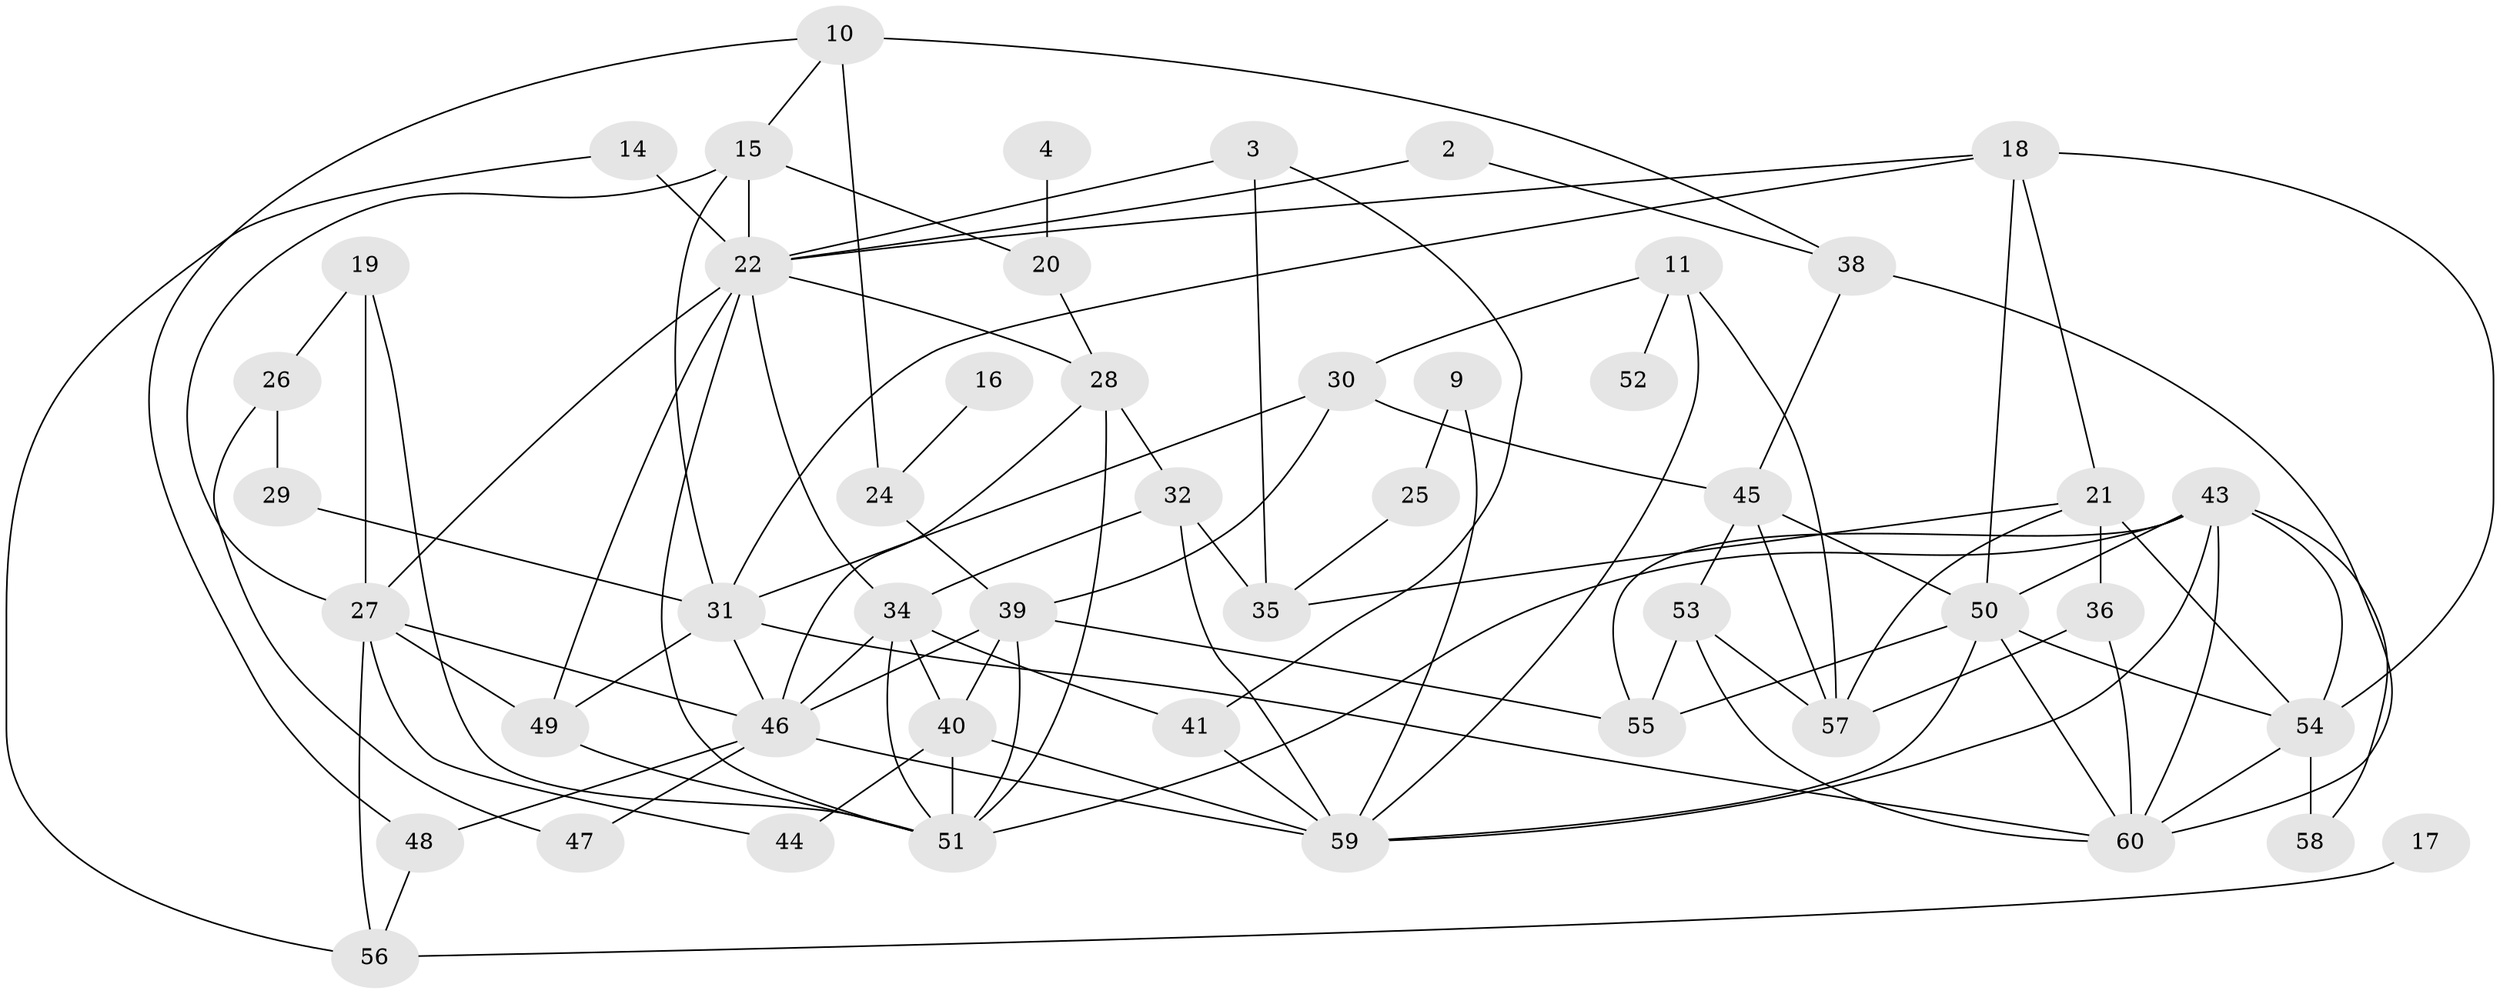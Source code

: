 // original degree distribution, {0: 0.0738255033557047, 3: 0.24161073825503357, 7: 0.020134228187919462, 2: 0.2348993288590604, 1: 0.15436241610738255, 8: 0.006711409395973154, 5: 0.087248322147651, 4: 0.15436241610738255, 6: 0.020134228187919462, 9: 0.006711409395973154}
// Generated by graph-tools (version 1.1) at 2025/35/03/04/25 23:35:46]
// undirected, 49 vertices, 103 edges
graph export_dot {
  node [color=gray90,style=filled];
  2;
  3;
  4;
  9;
  10;
  11;
  14;
  15;
  16;
  17;
  18;
  19;
  20;
  21;
  22;
  24;
  25;
  26;
  27;
  28;
  29;
  30;
  31;
  32;
  34;
  35;
  36;
  38;
  39;
  40;
  41;
  43;
  44;
  45;
  46;
  47;
  48;
  49;
  50;
  51;
  52;
  53;
  54;
  55;
  56;
  57;
  58;
  59;
  60;
  2 -- 22 [weight=1.0];
  2 -- 38 [weight=1.0];
  3 -- 22 [weight=1.0];
  3 -- 35 [weight=1.0];
  3 -- 41 [weight=1.0];
  4 -- 20 [weight=1.0];
  9 -- 25 [weight=1.0];
  9 -- 59 [weight=1.0];
  10 -- 15 [weight=1.0];
  10 -- 24 [weight=1.0];
  10 -- 38 [weight=1.0];
  10 -- 48 [weight=1.0];
  11 -- 30 [weight=1.0];
  11 -- 52 [weight=1.0];
  11 -- 57 [weight=1.0];
  11 -- 59 [weight=1.0];
  14 -- 22 [weight=2.0];
  14 -- 56 [weight=1.0];
  15 -- 20 [weight=1.0];
  15 -- 22 [weight=1.0];
  15 -- 27 [weight=1.0];
  15 -- 31 [weight=2.0];
  16 -- 24 [weight=1.0];
  17 -- 56 [weight=1.0];
  18 -- 21 [weight=1.0];
  18 -- 22 [weight=1.0];
  18 -- 31 [weight=1.0];
  18 -- 50 [weight=1.0];
  18 -- 54 [weight=1.0];
  19 -- 26 [weight=1.0];
  19 -- 27 [weight=1.0];
  19 -- 51 [weight=1.0];
  20 -- 28 [weight=1.0];
  21 -- 35 [weight=1.0];
  21 -- 36 [weight=1.0];
  21 -- 54 [weight=1.0];
  21 -- 57 [weight=1.0];
  22 -- 27 [weight=1.0];
  22 -- 28 [weight=1.0];
  22 -- 34 [weight=1.0];
  22 -- 49 [weight=1.0];
  22 -- 51 [weight=1.0];
  24 -- 39 [weight=1.0];
  25 -- 35 [weight=2.0];
  26 -- 29 [weight=1.0];
  26 -- 47 [weight=1.0];
  27 -- 44 [weight=1.0];
  27 -- 46 [weight=1.0];
  27 -- 49 [weight=1.0];
  27 -- 56 [weight=1.0];
  28 -- 32 [weight=1.0];
  28 -- 46 [weight=1.0];
  28 -- 51 [weight=2.0];
  29 -- 31 [weight=2.0];
  30 -- 31 [weight=1.0];
  30 -- 39 [weight=1.0];
  30 -- 45 [weight=1.0];
  31 -- 46 [weight=1.0];
  31 -- 49 [weight=1.0];
  31 -- 60 [weight=1.0];
  32 -- 34 [weight=1.0];
  32 -- 35 [weight=1.0];
  32 -- 59 [weight=1.0];
  34 -- 40 [weight=2.0];
  34 -- 41 [weight=1.0];
  34 -- 46 [weight=2.0];
  34 -- 51 [weight=1.0];
  36 -- 57 [weight=1.0];
  36 -- 60 [weight=1.0];
  38 -- 45 [weight=1.0];
  38 -- 60 [weight=1.0];
  39 -- 40 [weight=1.0];
  39 -- 46 [weight=1.0];
  39 -- 51 [weight=1.0];
  39 -- 55 [weight=1.0];
  40 -- 44 [weight=1.0];
  40 -- 51 [weight=1.0];
  40 -- 59 [weight=2.0];
  41 -- 59 [weight=1.0];
  43 -- 50 [weight=1.0];
  43 -- 51 [weight=1.0];
  43 -- 54 [weight=1.0];
  43 -- 55 [weight=1.0];
  43 -- 58 [weight=1.0];
  43 -- 59 [weight=1.0];
  43 -- 60 [weight=1.0];
  45 -- 50 [weight=1.0];
  45 -- 53 [weight=1.0];
  45 -- 57 [weight=1.0];
  46 -- 47 [weight=1.0];
  46 -- 48 [weight=1.0];
  46 -- 59 [weight=1.0];
  48 -- 56 [weight=1.0];
  49 -- 51 [weight=1.0];
  50 -- 54 [weight=3.0];
  50 -- 55 [weight=1.0];
  50 -- 59 [weight=1.0];
  50 -- 60 [weight=1.0];
  53 -- 55 [weight=1.0];
  53 -- 57 [weight=1.0];
  53 -- 60 [weight=2.0];
  54 -- 58 [weight=1.0];
  54 -- 60 [weight=1.0];
}
